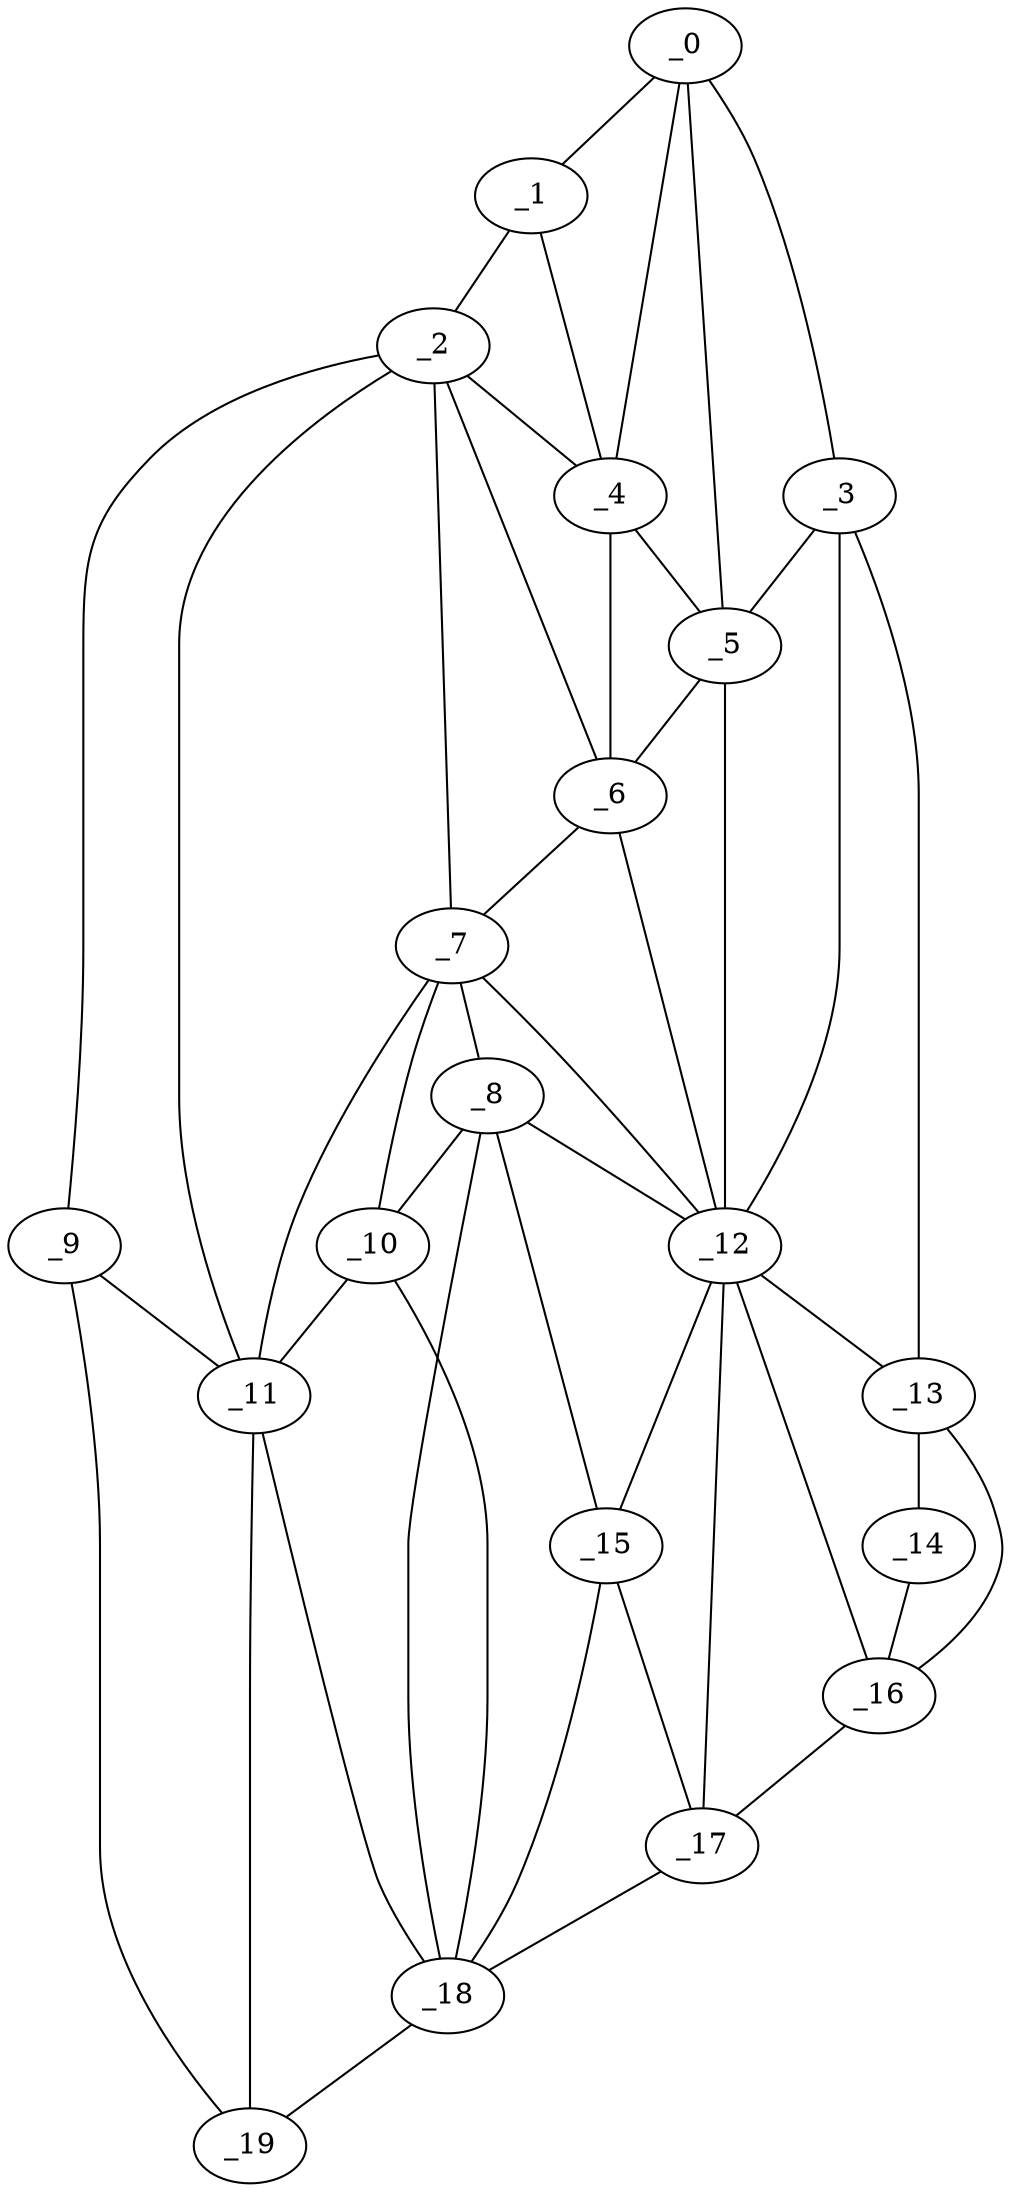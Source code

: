graph "obj5__250.gxl" {
	_0	 [x=38,
		y=48];
	_1	 [x=38,
		y=58];
	_0 -- _1	 [valence=1];
	_3	 [x=43,
		y=28];
	_0 -- _3	 [valence=1];
	_4	 [x=43,
		y=64];
	_0 -- _4	 [valence=1];
	_5	 [x=55,
		y=67];
	_0 -- _5	 [valence=1];
	_2	 [x=38,
		y=112];
	_1 -- _2	 [valence=1];
	_1 -- _4	 [valence=2];
	_2 -- _4	 [valence=1];
	_6	 [x=59,
		y=71];
	_2 -- _6	 [valence=1];
	_7	 [x=69,
		y=80];
	_2 -- _7	 [valence=2];
	_9	 [x=81,
		y=113];
	_2 -- _9	 [valence=1];
	_11	 [x=83,
		y=98];
	_2 -- _11	 [valence=1];
	_3 -- _5	 [valence=2];
	_12	 [x=84,
		y=62];
	_3 -- _12	 [valence=2];
	_13	 [x=89,
		y=28];
	_3 -- _13	 [valence=1];
	_4 -- _5	 [valence=1];
	_4 -- _6	 [valence=2];
	_5 -- _6	 [valence=2];
	_5 -- _12	 [valence=1];
	_6 -- _7	 [valence=2];
	_6 -- _12	 [valence=2];
	_8	 [x=81,
		y=83];
	_7 -- _8	 [valence=1];
	_10	 [x=83,
		y=90];
	_7 -- _10	 [valence=2];
	_7 -- _11	 [valence=2];
	_7 -- _12	 [valence=1];
	_8 -- _10	 [valence=2];
	_8 -- _12	 [valence=1];
	_15	 [x=93,
		y=76];
	_8 -- _15	 [valence=2];
	_18	 [x=94,
		y=90];
	_8 -- _18	 [valence=1];
	_9 -- _11	 [valence=1];
	_19	 [x=94,
		y=111];
	_9 -- _19	 [valence=1];
	_10 -- _11	 [valence=2];
	_10 -- _18	 [valence=2];
	_11 -- _18	 [valence=2];
	_11 -- _19	 [valence=2];
	_12 -- _13	 [valence=2];
	_12 -- _15	 [valence=1];
	_16	 [x=94,
		y=48];
	_12 -- _16	 [valence=1];
	_17	 [x=94,
		y=58];
	_12 -- _17	 [valence=2];
	_14	 [x=93,
		y=34];
	_13 -- _14	 [valence=1];
	_13 -- _16	 [valence=2];
	_14 -- _16	 [valence=1];
	_15 -- _17	 [valence=2];
	_15 -- _18	 [valence=1];
	_16 -- _17	 [valence=1];
	_17 -- _18	 [valence=1];
	_18 -- _19	 [valence=1];
}

